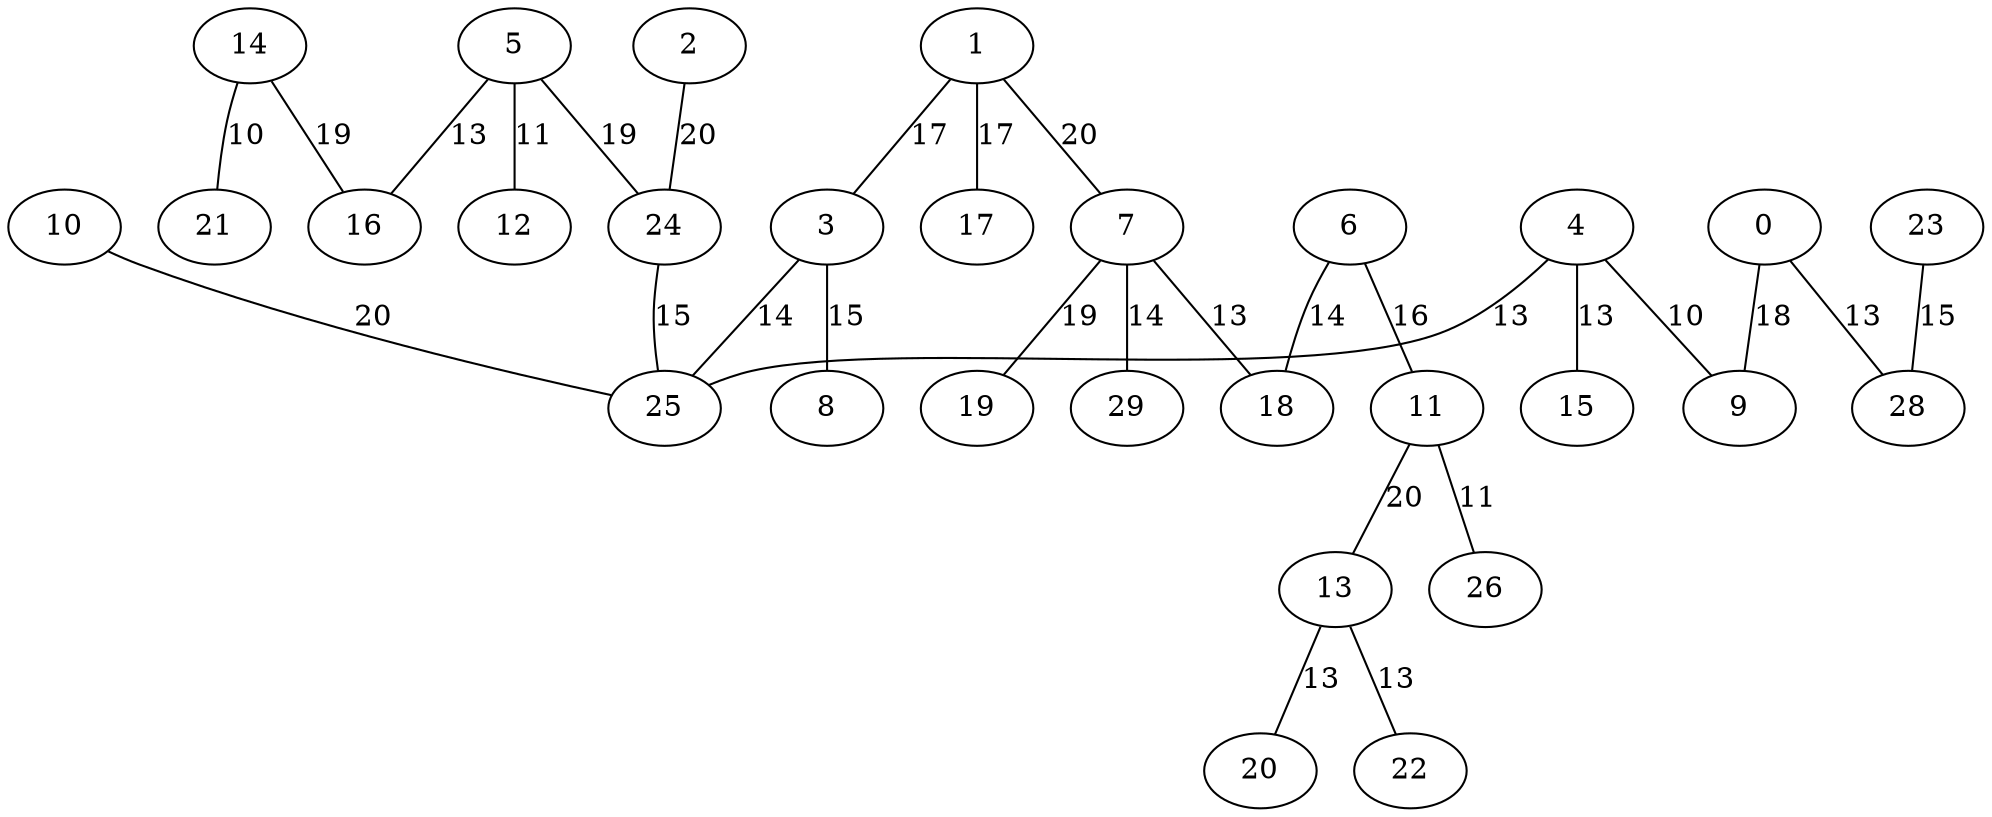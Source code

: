 graph G {
    "10" -- "25" [label="20"];
    "11" -- "13" [label="20"];
    "2" -- "24" [label="20"];
    "1" -- "7" [label="20"];
    "5" -- "24" [label="19"];
    "7" -- "19" [label="19"];
    "14" -- "16" [label="19"];
    "0" -- "9" [label="18"];
    "1" -- "17" [label="17"];
    "1" -- "3" [label="17"];
    "6" -- "11" [label="16"];
    "3" -- "8" [label="15"];
    "23" -- "28" [label="15"];
    "24" -- "25" [label="15"];
    "7" -- "29" [label="14"];
    "6" -- "18" [label="14"];
    "3" -- "25" [label="14"];
    "7" -- "18" [label="13"];
    "13" -- "20" [label="13"];
    "4" -- "15" [label="13"];
    "4" -- "25" [label="13"];
    "0" -- "28" [label="13"];
    "5" -- "16" [label="13"];
    "13" -- "22" [label="13"];
    "5" -- "12" [label="11"];
    "11" -- "26" [label="11"];
    "4" -- "9" [label="10"];
    "14" -- "21" [label="10"];
}